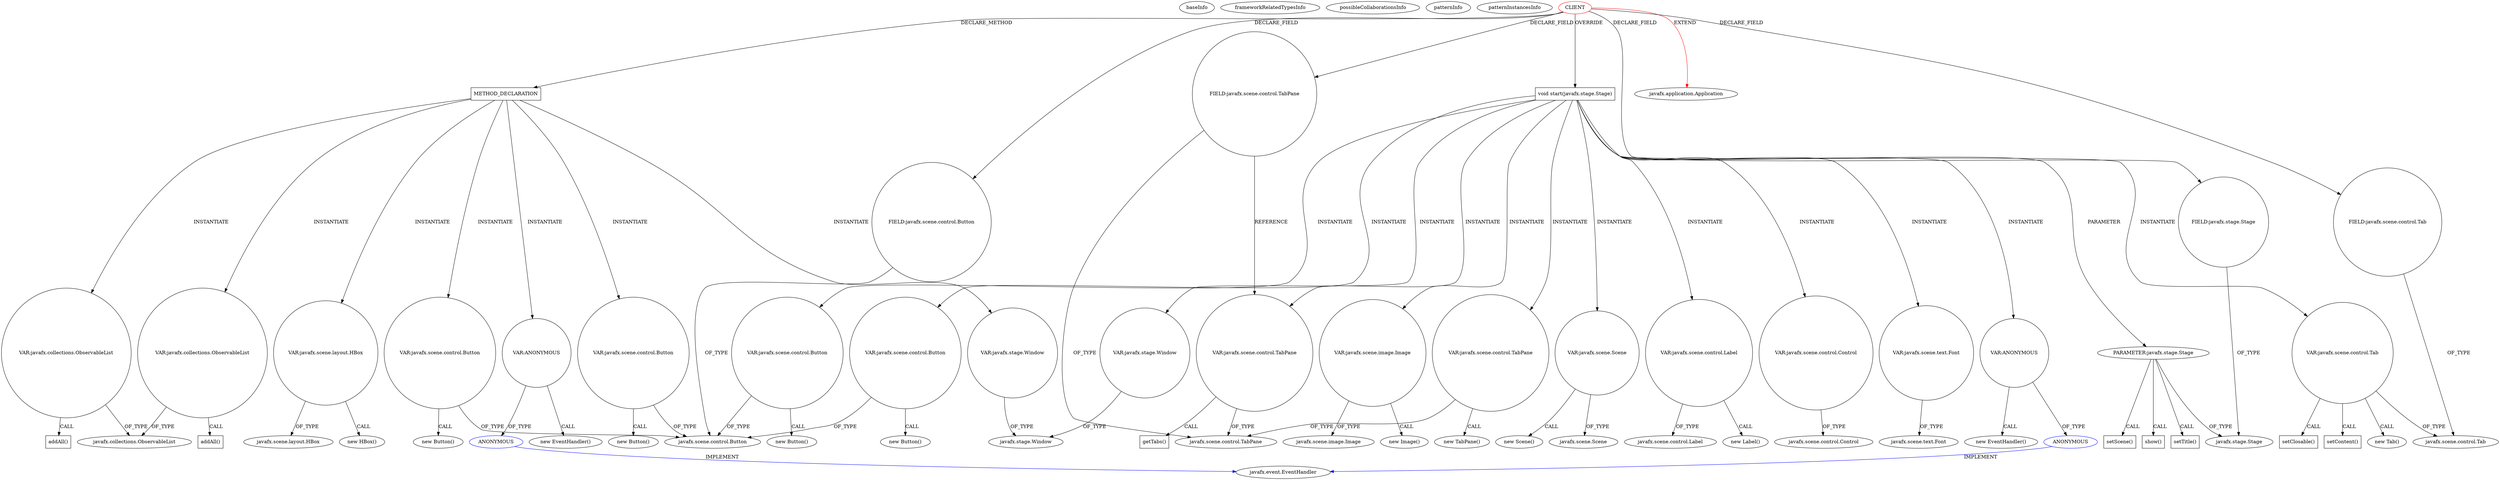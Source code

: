 digraph {
baseInfo[graphId=2917,category="pattern",isAnonymous=false,possibleRelation=true]
frameworkRelatedTypesInfo[0="javafx.application.Application"]
possibleCollaborationsInfo[0="2917~INSTANTIATION-OVERRIDING_METHOD_DECLARATION-~javafx.application.Application ~javafx.event.EventHandler ~false~true",1="2917~INSTANTIATION-CLIENT_METHOD_DECLARATION-~javafx.application.Application ~javafx.event.EventHandler ~false~true"]
patternInfo[frequency=2.0,patternRootClient=0]
patternInstancesInfo[0="Posejdon23-GeneticAlgorithm~/Posejdon23-GeneticAlgorithm/GeneticAlgorithm-master/AG/src/ag1/Main.java~Main~1091",1="mathiasj33-VocLearn~/mathiasj33-VocLearn/VocLearn-master/src/net/softwarepage/voclearn/code/Gui.java~Gui~3576"]
300[label="new TabPane()",vertexType="CONSTRUCTOR_CALL",isFrameworkType=false]
301[label="VAR:javafx.scene.control.TabPane",vertexType="VARIABLE_EXPRESION",isFrameworkType=false,shape=circle]
49[label="javafx.scene.control.TabPane",vertexType="FRAMEWORK_CLASS_TYPE",isFrameworkType=false]
253[label="VAR:javafx.scene.control.TabPane",vertexType="VARIABLE_EXPRESION",isFrameworkType=false,shape=circle]
52[label="void start(javafx.stage.Stage)",vertexType="OVERRIDING_METHOD_DECLARATION",isFrameworkType=false,shape=box]
0[label="CLIENT",vertexType="ROOT_CLIENT_CLASS_DECLARATION",isFrameworkType=false,color=red]
30[label="FIELD:javafx.scene.control.Button",vertexType="FIELD_DECLARATION",isFrameworkType=false,shape=circle]
53[label="PARAMETER:javafx.stage.Stage",vertexType="PARAMETER_DECLARATION",isFrameworkType=false]
48[label="FIELD:javafx.scene.control.TabPane",vertexType="FIELD_DECLARATION",isFrameworkType=false,shape=circle]
273[label="VAR:ANONYMOUS",vertexType="VARIABLE_EXPRESION",isFrameworkType=false,shape=circle]
43[label="javafx.stage.Stage",vertexType="FRAMEWORK_CLASS_TYPE",isFrameworkType=false]
1[label="javafx.application.Application",vertexType="FRAMEWORK_CLASS_TYPE",isFrameworkType=false]
180[label="VAR:javafx.stage.Window",vertexType="VARIABLE_EXPRESION",isFrameworkType=false,shape=circle]
46[label="FIELD:javafx.scene.control.Tab",vertexType="FIELD_DECLARATION",isFrameworkType=false,shape=circle]
47[label="javafx.scene.control.Tab",vertexType="FRAMEWORK_CLASS_TYPE",isFrameworkType=false]
535[label="METHOD_DECLARATION",vertexType="CLIENT_METHOD_DECLARATION",isFrameworkType=false,shape=box]
560[label="VAR:ANONYMOUS",vertexType="VARIABLE_EXPRESION",isFrameworkType=false,shape=circle]
668[label="VAR:javafx.stage.Window",vertexType="VARIABLE_EXPRESION",isFrameworkType=false,shape=circle]
759[label="VAR:javafx.scene.control.Button",vertexType="VARIABLE_EXPRESION",isFrameworkType=false,shape=circle]
202[label="VAR:javafx.scene.control.Button",vertexType="VARIABLE_EXPRESION",isFrameworkType=false,shape=circle]
165[label="VAR:javafx.scene.control.Button",vertexType="VARIABLE_EXPRESION",isFrameworkType=false,shape=circle]
832[label="VAR:javafx.scene.control.Button",vertexType="VARIABLE_EXPRESION",isFrameworkType=false,shape=circle]
650[label="VAR:javafx.collections.ObservableList",vertexType="VARIABLE_EXPRESION",isFrameworkType=false,shape=circle]
645[label="VAR:javafx.collections.ObservableList",vertexType="VARIABLE_EXPRESION",isFrameworkType=false,shape=circle]
274[label="ANONYMOUS",vertexType="REFERENCE_ANONYMOUS_DECLARATION",isFrameworkType=false,color=blue]
561[label="ANONYMOUS",vertexType="REFERENCE_ANONYMOUS_DECLARATION",isFrameworkType=false,color=blue]
559[label="new EventHandler()",vertexType="CONSTRUCTOR_CALL",isFrameworkType=false]
272[label="new EventHandler()",vertexType="CONSTRUCTOR_CALL",isFrameworkType=false]
5[label="javafx.collections.ObservableList",vertexType="FRAMEWORK_INTERFACE_TYPE",isFrameworkType=false]
386[label="show()",vertexType="INSIDE_CALL",isFrameworkType=false,shape=box]
174[label="javafx.event.EventHandler",vertexType="FRAMEWORK_INTERFACE_TYPE",isFrameworkType=false]
42[label="FIELD:javafx.stage.Stage",vertexType="FIELD_DECLARATION",isFrameworkType=false,shape=circle]
164[label="new Button()",vertexType="CONSTRUCTOR_CALL",isFrameworkType=false]
831[label="new Button()",vertexType="CONSTRUCTOR_CALL",isFrameworkType=false]
201[label="new Button()",vertexType="CONSTRUCTOR_CALL",isFrameworkType=false]
758[label="new Button()",vertexType="CONSTRUCTOR_CALL",isFrameworkType=false]
383[label="VAR:javafx.scene.image.Image",vertexType="VARIABLE_EXPRESION",isFrameworkType=false,shape=circle]
384[label="javafx.scene.image.Image",vertexType="FRAMEWORK_CLASS_TYPE",isFrameworkType=false]
871[label="VAR:javafx.scene.layout.HBox",vertexType="VARIABLE_EXPRESION",isFrameworkType=false,shape=circle]
870[label="new HBox()",vertexType="CONSTRUCTOR_CALL",isFrameworkType=false]
3[label="javafx.scene.layout.HBox",vertexType="FRAMEWORK_CLASS_TYPE",isFrameworkType=false]
311[label="VAR:javafx.scene.control.Tab",vertexType="VARIABLE_EXPRESION",isFrameworkType=false,shape=circle]
316[label="setContent()",vertexType="INSIDE_CALL",isFrameworkType=false,shape=box]
310[label="new Tab()",vertexType="CONSTRUCTOR_CALL",isFrameworkType=false]
335[label="setClosable()",vertexType="INSIDE_CALL",isFrameworkType=false,shape=box]
31[label="javafx.scene.control.Button",vertexType="FRAMEWORK_CLASS_TYPE",isFrameworkType=false]
374[label="setTitle()",vertexType="INSIDE_CALL",isFrameworkType=false,shape=box]
382[label="new Image()",vertexType="CONSTRUCTOR_CALL",isFrameworkType=false]
365[label="VAR:javafx.scene.Scene",vertexType="VARIABLE_EXPRESION",isFrameworkType=false,shape=circle]
364[label="new Scene()",vertexType="CONSTRUCTOR_CALL",isFrameworkType=false]
344[label="getTabs()",vertexType="INSIDE_CALL",isFrameworkType=false,shape=box]
117[label="VAR:javafx.scene.control.Label",vertexType="VARIABLE_EXPRESION",isFrameworkType=false,shape=circle]
9[label="javafx.scene.control.Label",vertexType="FRAMEWORK_CLASS_TYPE",isFrameworkType=false]
116[label="new Label()",vertexType="CONSTRUCTOR_CALL",isFrameworkType=false]
182[label="javafx.stage.Window",vertexType="FRAMEWORK_CLASS_TYPE",isFrameworkType=false]
378[label="setScene()",vertexType="INSIDE_CALL",isFrameworkType=false,shape=box]
366[label="javafx.scene.Scene",vertexType="FRAMEWORK_CLASS_TYPE",isFrameworkType=false]
646[label="addAll()",vertexType="INSIDE_CALL",isFrameworkType=false,shape=box]
651[label="addAll()",vertexType="INSIDE_CALL",isFrameworkType=false,shape=box]
149[label="VAR:javafx.scene.control.Control",vertexType="VARIABLE_EXPRESION",isFrameworkType=false,shape=circle]
151[label="javafx.scene.control.Control",vertexType="FRAMEWORK_CLASS_TYPE",isFrameworkType=false]
67[label="VAR:javafx.scene.text.Font",vertexType="VARIABLE_EXPRESION",isFrameworkType=false,shape=circle]
69[label="javafx.scene.text.Font",vertexType="FRAMEWORK_CLASS_TYPE",isFrameworkType=false]
53->386[label="CALL"]
668->182[label="OF_TYPE"]
383->384[label="OF_TYPE"]
53->378[label="CALL"]
53->43[label="OF_TYPE"]
311->310[label="CALL"]
117->9[label="OF_TYPE"]
253->344[label="CALL"]
117->116[label="CALL"]
52->202[label="INSTANTIATE"]
0->48[label="DECLARE_FIELD"]
561->174[label="IMPLEMENT",color=blue]
535->759[label="INSTANTIATE"]
535->871[label="INSTANTIATE"]
645->646[label="CALL"]
832->31[label="OF_TYPE"]
301->300[label="CALL"]
311->47[label="OF_TYPE"]
535->645[label="INSTANTIATE"]
52->383[label="INSTANTIATE"]
52->117[label="INSTANTIATE"]
202->31[label="OF_TYPE"]
365->366[label="OF_TYPE"]
0->30[label="DECLARE_FIELD"]
273->272[label="CALL"]
0->1[label="EXTEND",color=red]
535->832[label="INSTANTIATE"]
52->67[label="INSTANTIATE"]
52->165[label="INSTANTIATE"]
67->69[label="OF_TYPE"]
52->301[label="INSTANTIATE"]
46->47[label="OF_TYPE"]
650->5[label="OF_TYPE"]
149->151[label="OF_TYPE"]
535->560[label="INSTANTIATE"]
253->49[label="OF_TYPE"]
202->201[label="CALL"]
311->316[label="CALL"]
273->274[label="OF_TYPE"]
48->253[label="REFERENCE"]
871->870[label="CALL"]
301->49[label="OF_TYPE"]
52->365[label="INSTANTIATE"]
871->3[label="OF_TYPE"]
42->43[label="OF_TYPE"]
560->561[label="OF_TYPE"]
165->31[label="OF_TYPE"]
0->535[label="DECLARE_METHOD"]
759->31[label="OF_TYPE"]
560->559[label="CALL"]
52->311[label="INSTANTIATE"]
165->164[label="CALL"]
650->651[label="CALL"]
52->149[label="INSTANTIATE"]
52->180[label="INSTANTIATE"]
52->53[label="PARAMETER"]
52->253[label="INSTANTIATE"]
0->52[label="OVERRIDE"]
535->650[label="INSTANTIATE"]
0->42[label="DECLARE_FIELD"]
383->382[label="CALL"]
759->758[label="CALL"]
832->831[label="CALL"]
180->182[label="OF_TYPE"]
535->668[label="INSTANTIATE"]
30->31[label="OF_TYPE"]
311->335[label="CALL"]
645->5[label="OF_TYPE"]
52->273[label="INSTANTIATE"]
53->374[label="CALL"]
365->364[label="CALL"]
0->46[label="DECLARE_FIELD"]
274->174[label="IMPLEMENT",color=blue]
48->49[label="OF_TYPE"]
}

